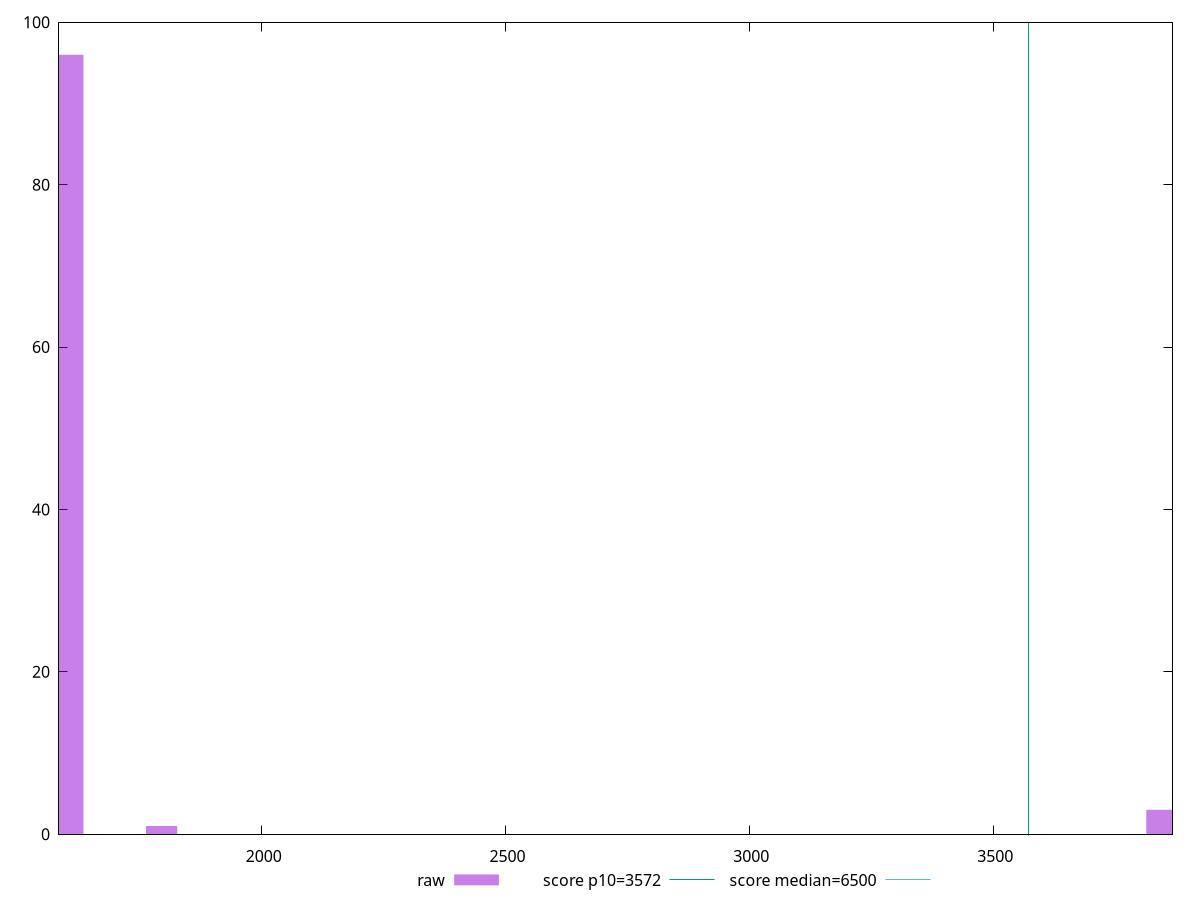 reset

$raw <<EOF
1794.8374803320298 1
1602.5334645821695 96
3846.0803149972066 3
EOF

set key outside below
set boxwidth 64.10133858328678
set xrange [1584.4194:3867.7709999999997]
set yrange [0:100]
set trange [0:100]
set style fill transparent solid 0.5 noborder

set parametric
set terminal svg size 640, 490 enhanced background rgb 'white'
set output "report_00018_2021-02-10T15-25-16.877Z/first-cpu-idle/samples/pages+cached+noadtech+nomedia+nocss/raw/histogram.svg"

plot $raw title "raw" with boxes, \
     3572,t title "score p10=3572", \
     6500,t title "score median=6500"

reset
